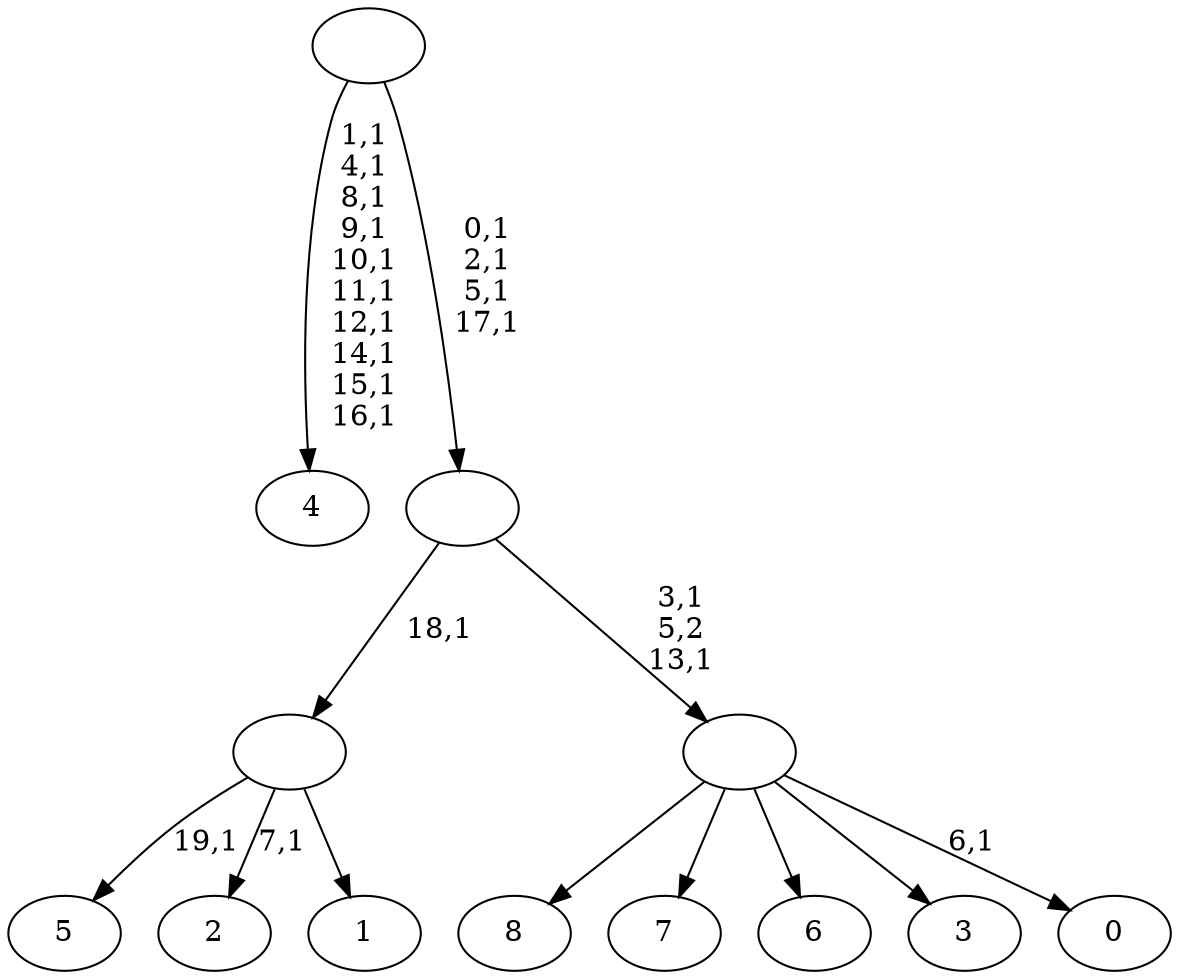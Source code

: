 digraph T {
	29 [label="8"]
	28 [label="7"]
	27 [label="6"]
	26 [label="5"]
	24 [label="4"]
	13 [label="3"]
	12 [label="2"]
	10 [label="1"]
	9 [label=""]
	8 [label="0"]
	6 [label=""]
	4 [label=""]
	0 [label=""]
	9 -> 12 [label="7,1"]
	9 -> 26 [label="19,1"]
	9 -> 10 [label=""]
	6 -> 8 [label="6,1"]
	6 -> 29 [label=""]
	6 -> 28 [label=""]
	6 -> 27 [label=""]
	6 -> 13 [label=""]
	4 -> 6 [label="3,1\n5,2\n13,1"]
	4 -> 9 [label="18,1"]
	0 -> 4 [label="0,1\n2,1\n5,1\n17,1"]
	0 -> 24 [label="1,1\n4,1\n8,1\n9,1\n10,1\n11,1\n12,1\n14,1\n15,1\n16,1"]
}
